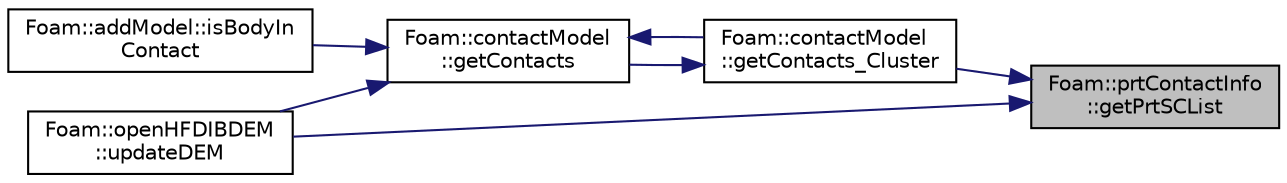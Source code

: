 digraph "Foam::prtContactInfo::getPrtSCList"
{
 // LATEX_PDF_SIZE
  edge [fontname="Helvetica",fontsize="10",labelfontname="Helvetica",labelfontsize="10"];
  node [fontname="Helvetica",fontsize="10",shape=record];
  rankdir="RL";
  Node1 [label="Foam::prtContactInfo\l::getPrtSCList",height=0.2,width=0.4,color="black", fillcolor="grey75", style="filled", fontcolor="black",tooltip=" "];
  Node1 -> Node2 [dir="back",color="midnightblue",fontsize="10",style="solid"];
  Node2 [label="Foam::contactModel\l::getContacts_Cluster",height=0.2,width=0.4,color="black", fillcolor="white", style="filled",URL="$namespaceFoam_1_1contactModel.html#a7fb30fa7ddc76d1e49f88644e312c280",tooltip=" "];
  Node2 -> Node3 [dir="back",color="midnightblue",fontsize="10",style="solid"];
  Node3 [label="Foam::contactModel\l::getContacts",height=0.2,width=0.4,color="black", fillcolor="white", style="filled",URL="$namespaceFoam_1_1contactModel.html#a3baef36a0cef71bd28ad397754d07c36",tooltip=" "];
  Node3 -> Node2 [dir="back",color="midnightblue",fontsize="10",style="solid"];
  Node3 -> Node4 [dir="back",color="midnightblue",fontsize="10",style="solid"];
  Node4 [label="Foam::addModel::isBodyIn\lContact",height=0.2,width=0.4,color="black", fillcolor="white", style="filled",URL="$classFoam_1_1addModel.html#a6ebc08e73279bee94a8e7a317c2d57be",tooltip=" "];
  Node3 -> Node5 [dir="back",color="midnightblue",fontsize="10",style="solid"];
  Node5 [label="Foam::openHFDIBDEM\l::updateDEM",height=0.2,width=0.4,color="black", fillcolor="white", style="filled",URL="$classFoam_1_1openHFDIBDEM.html#a631520a4cab61268624eada0bb3497f0",tooltip=" "];
  Node1 -> Node5 [dir="back",color="midnightblue",fontsize="10",style="solid"];
}
